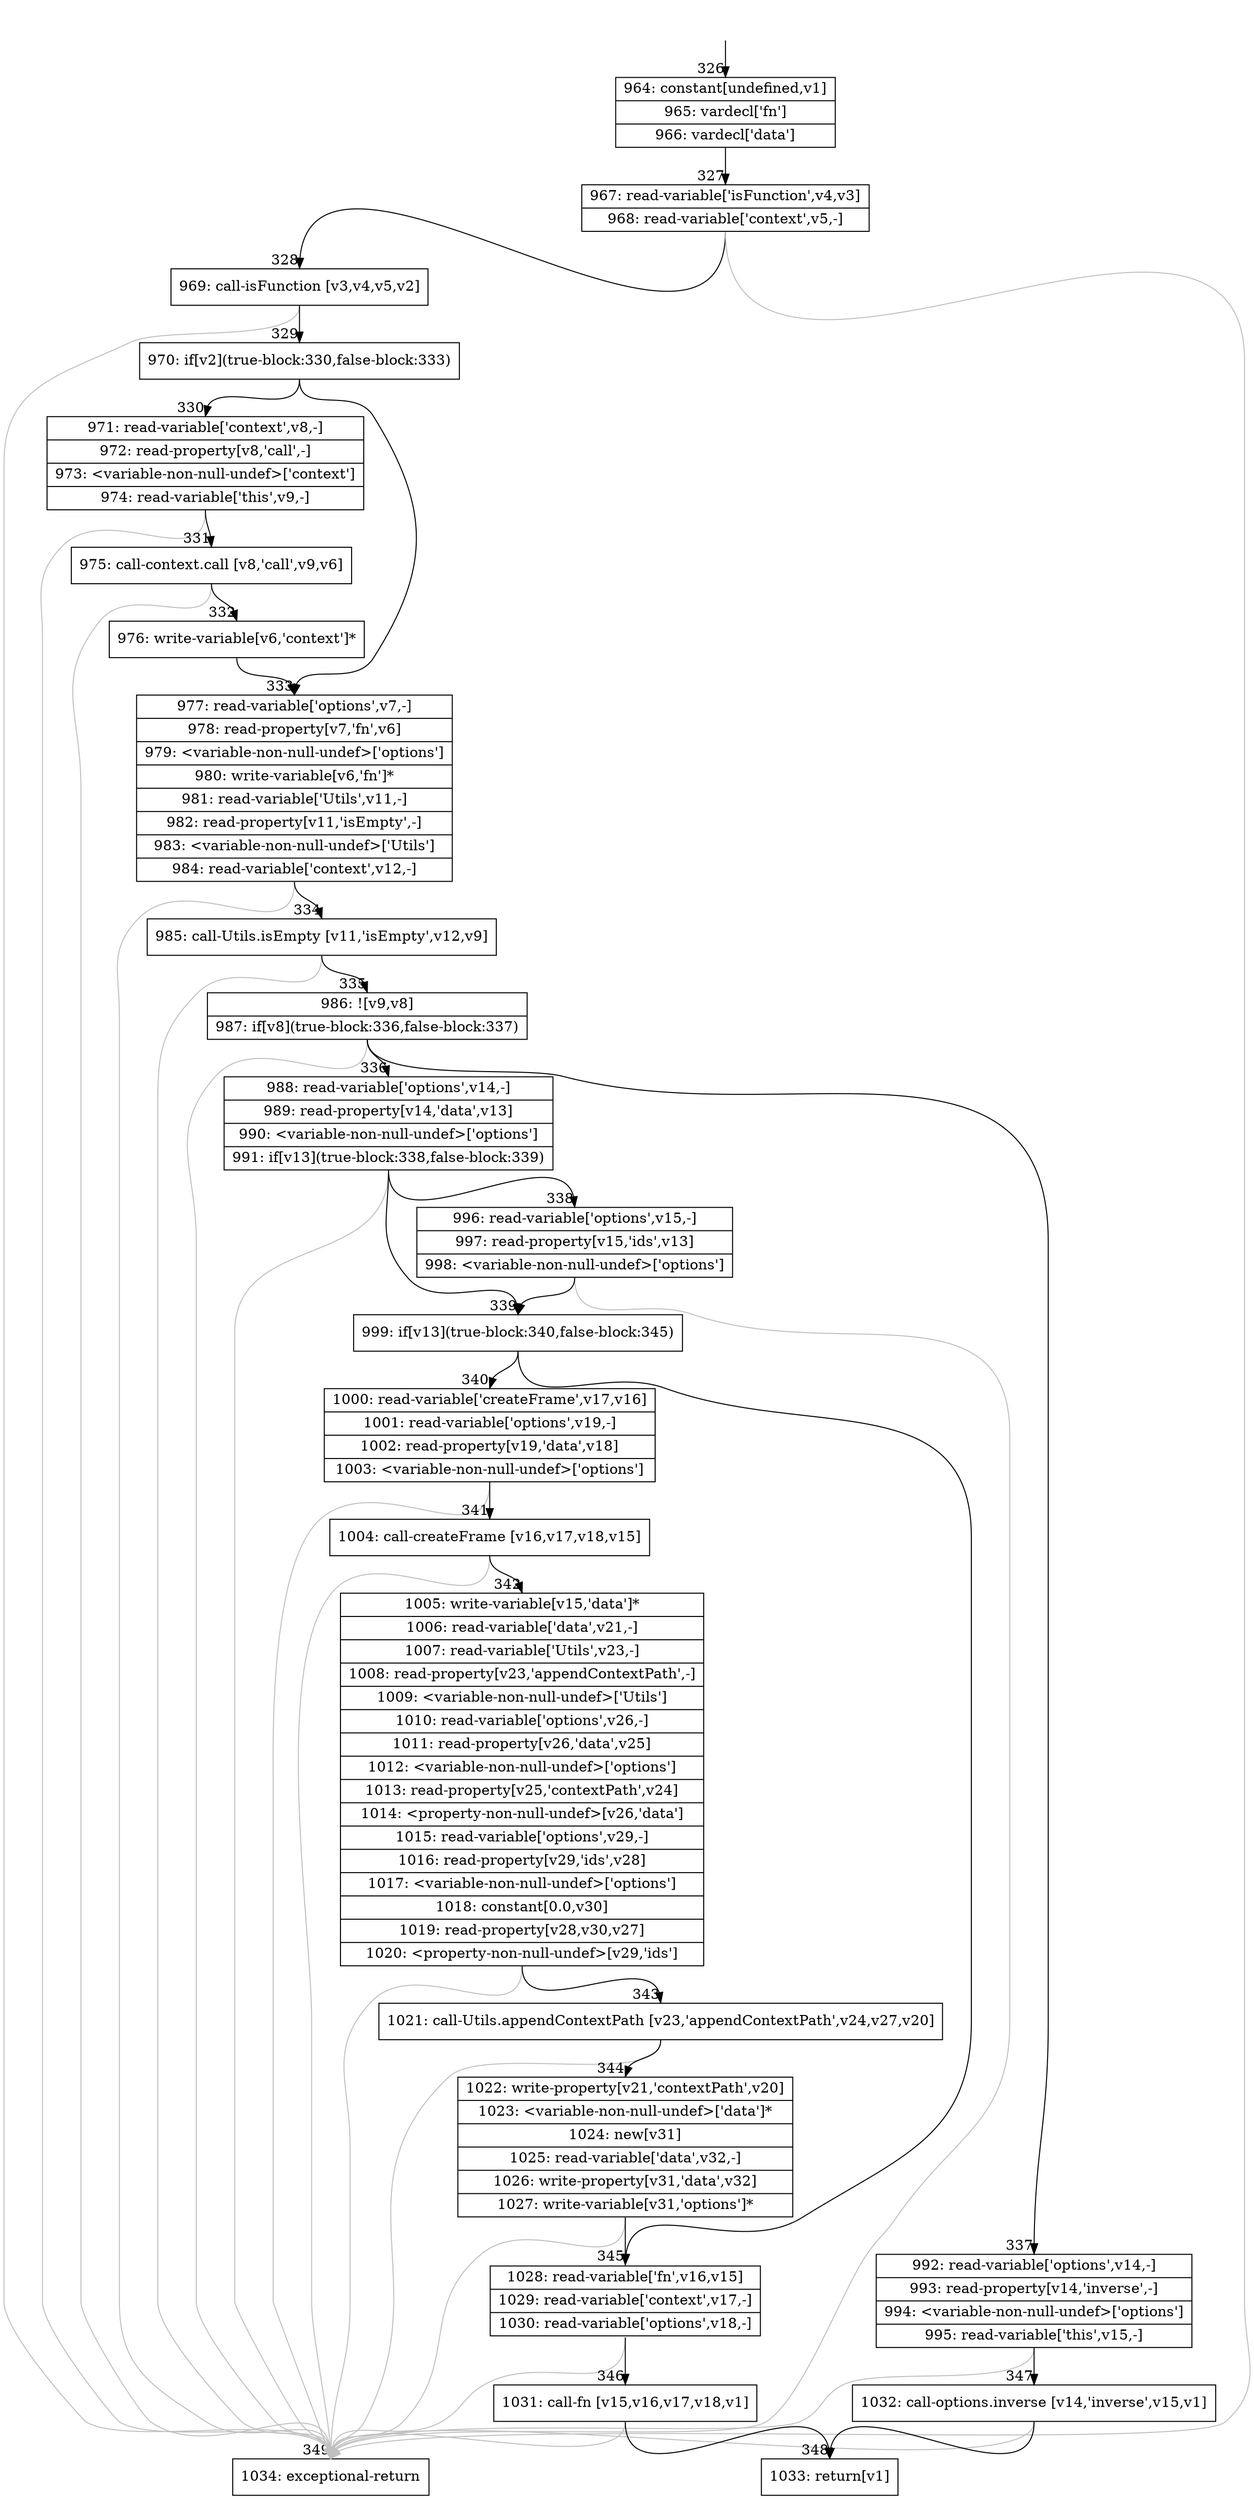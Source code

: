digraph {
rankdir="TD"
BB_entry29[shape=none,label=""];
BB_entry29 -> BB326 [tailport=s, headport=n, headlabel="    326"]
BB326 [shape=record label="{964: constant[undefined,v1]|965: vardecl['fn']|966: vardecl['data']}" ] 
BB326 -> BB327 [tailport=s, headport=n, headlabel="      327"]
BB327 [shape=record label="{967: read-variable['isFunction',v4,v3]|968: read-variable['context',v5,-]}" ] 
BB327 -> BB328 [tailport=s, headport=n, headlabel="      328"]
BB327 -> BB349 [tailport=s, headport=n, color=gray, headlabel="      349"]
BB328 [shape=record label="{969: call-isFunction [v3,v4,v5,v2]}" ] 
BB328 -> BB329 [tailport=s, headport=n, headlabel="      329"]
BB328 -> BB349 [tailport=s, headport=n, color=gray]
BB329 [shape=record label="{970: if[v2](true-block:330,false-block:333)}" ] 
BB329 -> BB330 [tailport=s, headport=n, headlabel="      330"]
BB329 -> BB333 [tailport=s, headport=n, headlabel="      333"]
BB330 [shape=record label="{971: read-variable['context',v8,-]|972: read-property[v8,'call',-]|973: \<variable-non-null-undef\>['context']|974: read-variable['this',v9,-]}" ] 
BB330 -> BB331 [tailport=s, headport=n, headlabel="      331"]
BB330 -> BB349 [tailport=s, headport=n, color=gray]
BB331 [shape=record label="{975: call-context.call [v8,'call',v9,v6]}" ] 
BB331 -> BB332 [tailport=s, headport=n, headlabel="      332"]
BB331 -> BB349 [tailport=s, headport=n, color=gray]
BB332 [shape=record label="{976: write-variable[v6,'context']*}" ] 
BB332 -> BB333 [tailport=s, headport=n]
BB333 [shape=record label="{977: read-variable['options',v7,-]|978: read-property[v7,'fn',v6]|979: \<variable-non-null-undef\>['options']|980: write-variable[v6,'fn']*|981: read-variable['Utils',v11,-]|982: read-property[v11,'isEmpty',-]|983: \<variable-non-null-undef\>['Utils']|984: read-variable['context',v12,-]}" ] 
BB333 -> BB334 [tailport=s, headport=n, headlabel="      334"]
BB333 -> BB349 [tailport=s, headport=n, color=gray]
BB334 [shape=record label="{985: call-Utils.isEmpty [v11,'isEmpty',v12,v9]}" ] 
BB334 -> BB335 [tailport=s, headport=n, headlabel="      335"]
BB334 -> BB349 [tailport=s, headport=n, color=gray]
BB335 [shape=record label="{986: ![v9,v8]|987: if[v8](true-block:336,false-block:337)}" ] 
BB335 -> BB336 [tailport=s, headport=n, headlabel="      336"]
BB335 -> BB337 [tailport=s, headport=n, headlabel="      337"]
BB335 -> BB349 [tailport=s, headport=n, color=gray]
BB336 [shape=record label="{988: read-variable['options',v14,-]|989: read-property[v14,'data',v13]|990: \<variable-non-null-undef\>['options']|991: if[v13](true-block:338,false-block:339)}" ] 
BB336 -> BB339 [tailport=s, headport=n, headlabel="      339"]
BB336 -> BB338 [tailport=s, headport=n, headlabel="      338"]
BB336 -> BB349 [tailport=s, headport=n, color=gray]
BB337 [shape=record label="{992: read-variable['options',v14,-]|993: read-property[v14,'inverse',-]|994: \<variable-non-null-undef\>['options']|995: read-variable['this',v15,-]}" ] 
BB337 -> BB347 [tailport=s, headport=n, headlabel="      347"]
BB337 -> BB349 [tailport=s, headport=n, color=gray]
BB338 [shape=record label="{996: read-variable['options',v15,-]|997: read-property[v15,'ids',v13]|998: \<variable-non-null-undef\>['options']}" ] 
BB338 -> BB339 [tailport=s, headport=n]
BB338 -> BB349 [tailport=s, headport=n, color=gray]
BB339 [shape=record label="{999: if[v13](true-block:340,false-block:345)}" ] 
BB339 -> BB340 [tailport=s, headport=n, headlabel="      340"]
BB339 -> BB345 [tailport=s, headport=n, headlabel="      345"]
BB340 [shape=record label="{1000: read-variable['createFrame',v17,v16]|1001: read-variable['options',v19,-]|1002: read-property[v19,'data',v18]|1003: \<variable-non-null-undef\>['options']}" ] 
BB340 -> BB341 [tailport=s, headport=n, headlabel="      341"]
BB340 -> BB349 [tailport=s, headport=n, color=gray]
BB341 [shape=record label="{1004: call-createFrame [v16,v17,v18,v15]}" ] 
BB341 -> BB342 [tailport=s, headport=n, headlabel="      342"]
BB341 -> BB349 [tailport=s, headport=n, color=gray]
BB342 [shape=record label="{1005: write-variable[v15,'data']*|1006: read-variable['data',v21,-]|1007: read-variable['Utils',v23,-]|1008: read-property[v23,'appendContextPath',-]|1009: \<variable-non-null-undef\>['Utils']|1010: read-variable['options',v26,-]|1011: read-property[v26,'data',v25]|1012: \<variable-non-null-undef\>['options']|1013: read-property[v25,'contextPath',v24]|1014: \<property-non-null-undef\>[v26,'data']|1015: read-variable['options',v29,-]|1016: read-property[v29,'ids',v28]|1017: \<variable-non-null-undef\>['options']|1018: constant[0.0,v30]|1019: read-property[v28,v30,v27]|1020: \<property-non-null-undef\>[v29,'ids']}" ] 
BB342 -> BB343 [tailport=s, headport=n, headlabel="      343"]
BB342 -> BB349 [tailport=s, headport=n, color=gray]
BB343 [shape=record label="{1021: call-Utils.appendContextPath [v23,'appendContextPath',v24,v27,v20]}" ] 
BB343 -> BB344 [tailport=s, headport=n, headlabel="      344"]
BB343 -> BB349 [tailport=s, headport=n, color=gray]
BB344 [shape=record label="{1022: write-property[v21,'contextPath',v20]|1023: \<variable-non-null-undef\>['data']*|1024: new[v31]|1025: read-variable['data',v32,-]|1026: write-property[v31,'data',v32]|1027: write-variable[v31,'options']*}" ] 
BB344 -> BB345 [tailport=s, headport=n]
BB344 -> BB349 [tailport=s, headport=n, color=gray]
BB345 [shape=record label="{1028: read-variable['fn',v16,v15]|1029: read-variable['context',v17,-]|1030: read-variable['options',v18,-]}" ] 
BB345 -> BB346 [tailport=s, headport=n, headlabel="      346"]
BB345 -> BB349 [tailport=s, headport=n, color=gray]
BB346 [shape=record label="{1031: call-fn [v15,v16,v17,v18,v1]}" ] 
BB346 -> BB348 [tailport=s, headport=n, headlabel="      348"]
BB346 -> BB349 [tailport=s, headport=n, color=gray]
BB347 [shape=record label="{1032: call-options.inverse [v14,'inverse',v15,v1]}" ] 
BB347 -> BB348 [tailport=s, headport=n]
BB347 -> BB349 [tailport=s, headport=n, color=gray]
BB348 [shape=record label="{1033: return[v1]}" ] 
BB349 [shape=record label="{1034: exceptional-return}" ] 
//#$~ 386
}
